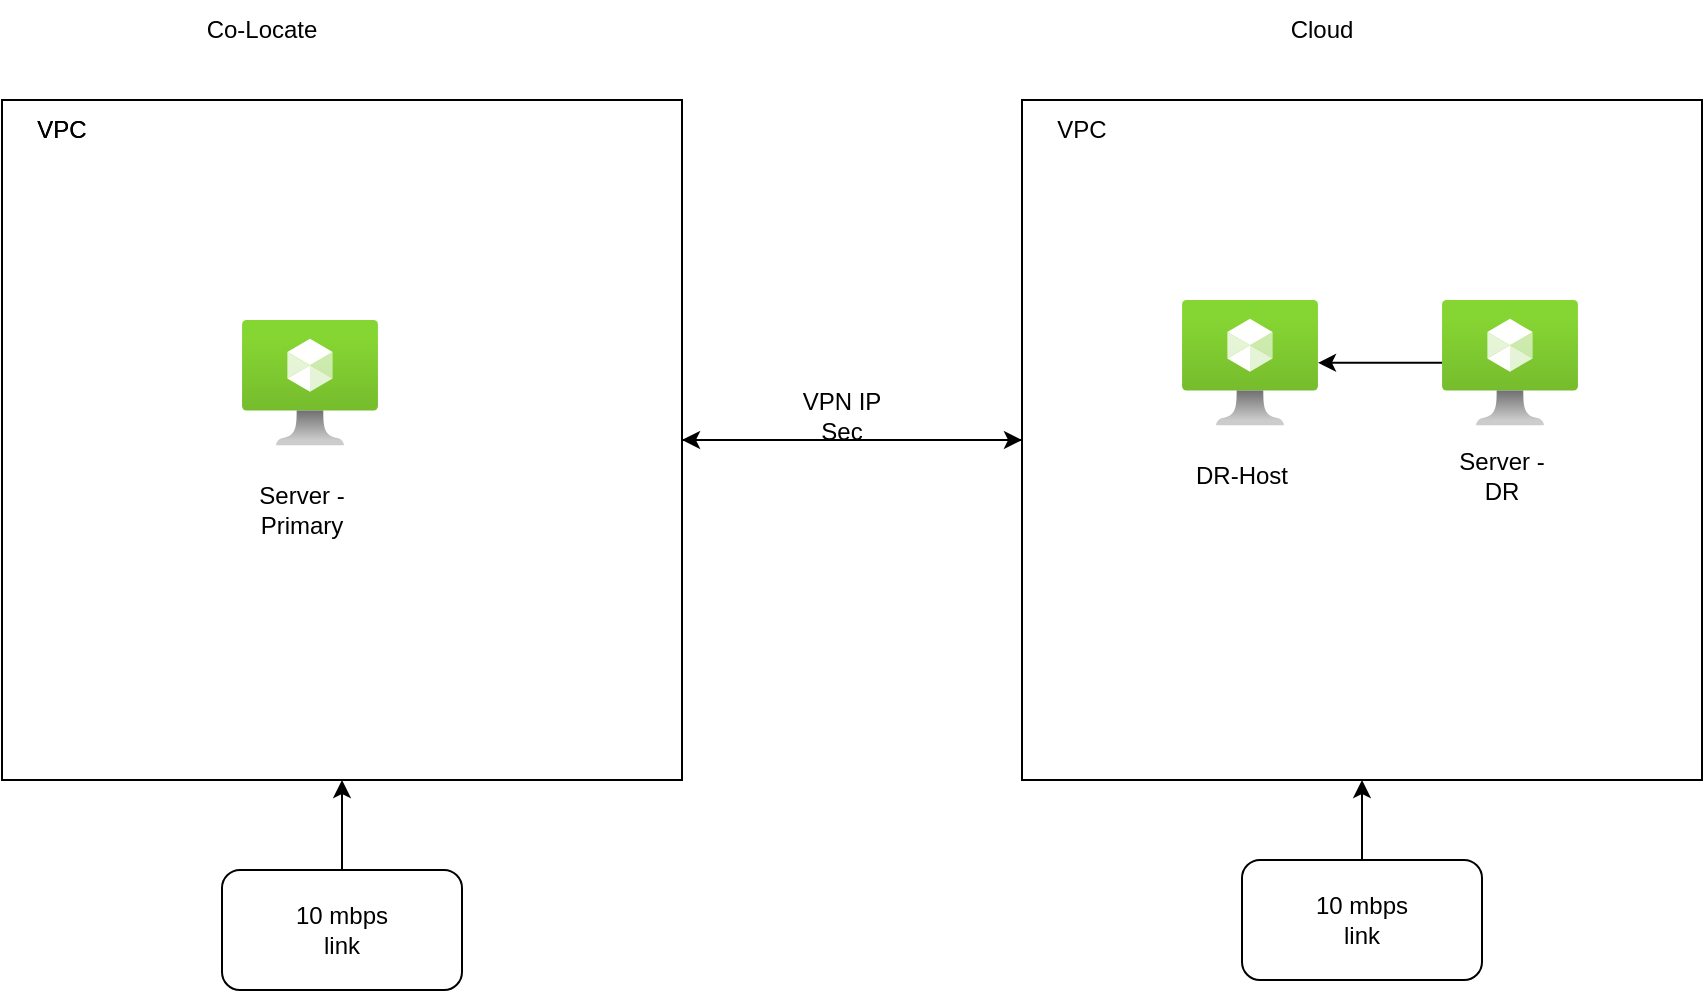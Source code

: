 <mxfile version="22.1.15" type="device">
  <diagram name="Page-1" id="8Ztk-sMrozHaKxTNgnEX">
    <mxGraphModel dx="1042" dy="587" grid="1" gridSize="10" guides="1" tooltips="1" connect="1" arrows="1" fold="1" page="1" pageScale="1" pageWidth="850" pageHeight="1100" math="0" shadow="0">
      <root>
        <mxCell id="0" />
        <mxCell id="1" parent="0" />
        <mxCell id="D4wKrzark8rbHEG2IOxt-15" style="edgeStyle=orthogonalEdgeStyle;rounded=0;orthogonalLoop=1;jettySize=auto;html=1;" edge="1" parent="1" source="D4wKrzark8rbHEG2IOxt-1" target="D4wKrzark8rbHEG2IOxt-2">
          <mxGeometry relative="1" as="geometry" />
        </mxCell>
        <mxCell id="D4wKrzark8rbHEG2IOxt-1" value="" style="whiteSpace=wrap;html=1;aspect=fixed;" vertex="1" parent="1">
          <mxGeometry y="80" width="340" height="340" as="geometry" />
        </mxCell>
        <mxCell id="D4wKrzark8rbHEG2IOxt-14" style="edgeStyle=orthogonalEdgeStyle;rounded=0;orthogonalLoop=1;jettySize=auto;html=1;" edge="1" parent="1" source="D4wKrzark8rbHEG2IOxt-2" target="D4wKrzark8rbHEG2IOxt-1">
          <mxGeometry relative="1" as="geometry">
            <mxPoint x="350" y="250" as="targetPoint" />
          </mxGeometry>
        </mxCell>
        <mxCell id="D4wKrzark8rbHEG2IOxt-2" value="" style="whiteSpace=wrap;html=1;aspect=fixed;" vertex="1" parent="1">
          <mxGeometry x="510" y="80" width="340" height="340" as="geometry" />
        </mxCell>
        <mxCell id="D4wKrzark8rbHEG2IOxt-3" value="" style="image;aspect=fixed;html=1;points=[];align=center;fontSize=12;image=img/lib/azure2/other/AVS_VM.svg;" vertex="1" parent="1">
          <mxGeometry x="120" y="190" width="68" height="62.8" as="geometry" />
        </mxCell>
        <mxCell id="D4wKrzark8rbHEG2IOxt-13" value="" style="edgeStyle=orthogonalEdgeStyle;rounded=0;orthogonalLoop=1;jettySize=auto;html=1;" edge="1" parent="1" source="D4wKrzark8rbHEG2IOxt-4" target="D4wKrzark8rbHEG2IOxt-5">
          <mxGeometry relative="1" as="geometry" />
        </mxCell>
        <mxCell id="D4wKrzark8rbHEG2IOxt-4" value="" style="image;aspect=fixed;html=1;points=[];align=center;fontSize=12;image=img/lib/azure2/other/AVS_VM.svg;" vertex="1" parent="1">
          <mxGeometry x="720" y="180" width="68" height="62.8" as="geometry" />
        </mxCell>
        <mxCell id="D4wKrzark8rbHEG2IOxt-5" value="" style="image;aspect=fixed;html=1;points=[];align=center;fontSize=12;image=img/lib/azure2/other/AVS_VM.svg;" vertex="1" parent="1">
          <mxGeometry x="590" y="180" width="68" height="62.8" as="geometry" />
        </mxCell>
        <mxCell id="D4wKrzark8rbHEG2IOxt-6" value="Server -Primary" style="text;html=1;strokeColor=none;fillColor=none;align=center;verticalAlign=middle;whiteSpace=wrap;rounded=0;" vertex="1" parent="1">
          <mxGeometry x="120" y="270" width="60" height="30" as="geometry" />
        </mxCell>
        <mxCell id="D4wKrzark8rbHEG2IOxt-7" value="VPN IP Sec" style="text;html=1;strokeColor=none;fillColor=none;align=center;verticalAlign=middle;whiteSpace=wrap;rounded=0;" vertex="1" parent="1">
          <mxGeometry x="390" y="222.8" width="60" height="30" as="geometry" />
        </mxCell>
        <mxCell id="D4wKrzark8rbHEG2IOxt-8" value="Server -DR" style="text;html=1;strokeColor=none;fillColor=none;align=center;verticalAlign=middle;whiteSpace=wrap;rounded=0;" vertex="1" parent="1">
          <mxGeometry x="720" y="252.8" width="60" height="30" as="geometry" />
        </mxCell>
        <mxCell id="D4wKrzark8rbHEG2IOxt-9" value="DR-Host" style="text;html=1;strokeColor=none;fillColor=none;align=center;verticalAlign=middle;whiteSpace=wrap;rounded=0;" vertex="1" parent="1">
          <mxGeometry x="590" y="252.8" width="60" height="30" as="geometry" />
        </mxCell>
        <mxCell id="D4wKrzark8rbHEG2IOxt-22" value="" style="edgeStyle=orthogonalEdgeStyle;rounded=0;orthogonalLoop=1;jettySize=auto;html=1;" edge="1" parent="1" source="D4wKrzark8rbHEG2IOxt-16" target="D4wKrzark8rbHEG2IOxt-1">
          <mxGeometry relative="1" as="geometry" />
        </mxCell>
        <mxCell id="D4wKrzark8rbHEG2IOxt-16" value="" style="rounded=1;whiteSpace=wrap;html=1;" vertex="1" parent="1">
          <mxGeometry x="110" y="465" width="120" height="60" as="geometry" />
        </mxCell>
        <mxCell id="D4wKrzark8rbHEG2IOxt-23" value="" style="edgeStyle=orthogonalEdgeStyle;rounded=0;orthogonalLoop=1;jettySize=auto;html=1;" edge="1" parent="1" source="D4wKrzark8rbHEG2IOxt-17" target="D4wKrzark8rbHEG2IOxt-2">
          <mxGeometry relative="1" as="geometry" />
        </mxCell>
        <mxCell id="D4wKrzark8rbHEG2IOxt-17" value="" style="rounded=1;whiteSpace=wrap;html=1;" vertex="1" parent="1">
          <mxGeometry x="620" y="460" width="120" height="60" as="geometry" />
        </mxCell>
        <mxCell id="D4wKrzark8rbHEG2IOxt-19" value="10 mbps link" style="text;html=1;strokeColor=none;fillColor=none;align=center;verticalAlign=middle;whiteSpace=wrap;rounded=0;" vertex="1" parent="1">
          <mxGeometry x="140" y="480" width="60" height="30" as="geometry" />
        </mxCell>
        <mxCell id="D4wKrzark8rbHEG2IOxt-20" value="10 mbps link" style="text;html=1;strokeColor=none;fillColor=none;align=center;verticalAlign=middle;whiteSpace=wrap;rounded=0;" vertex="1" parent="1">
          <mxGeometry x="650" y="475" width="60" height="30" as="geometry" />
        </mxCell>
        <mxCell id="D4wKrzark8rbHEG2IOxt-24" value="VPC" style="text;html=1;strokeColor=none;fillColor=none;align=center;verticalAlign=middle;whiteSpace=wrap;rounded=0;" vertex="1" parent="1">
          <mxGeometry y="80" width="60" height="30" as="geometry" />
        </mxCell>
        <mxCell id="D4wKrzark8rbHEG2IOxt-25" value="VPC" style="text;html=1;strokeColor=none;fillColor=none;align=center;verticalAlign=middle;whiteSpace=wrap;rounded=0;" vertex="1" parent="1">
          <mxGeometry y="80" width="60" height="30" as="geometry" />
        </mxCell>
        <mxCell id="D4wKrzark8rbHEG2IOxt-26" value="VPC" style="text;html=1;strokeColor=none;fillColor=none;align=center;verticalAlign=middle;whiteSpace=wrap;rounded=0;" vertex="1" parent="1">
          <mxGeometry x="510" y="80" width="60" height="30" as="geometry" />
        </mxCell>
        <mxCell id="D4wKrzark8rbHEG2IOxt-27" value="Cloud" style="text;html=1;strokeColor=none;fillColor=none;align=center;verticalAlign=middle;whiteSpace=wrap;rounded=0;" vertex="1" parent="1">
          <mxGeometry x="630" y="30" width="60" height="30" as="geometry" />
        </mxCell>
        <mxCell id="D4wKrzark8rbHEG2IOxt-28" value="Co-Locate" style="text;html=1;strokeColor=none;fillColor=none;align=center;verticalAlign=middle;whiteSpace=wrap;rounded=0;" vertex="1" parent="1">
          <mxGeometry x="100" y="30" width="60" height="30" as="geometry" />
        </mxCell>
      </root>
    </mxGraphModel>
  </diagram>
</mxfile>
